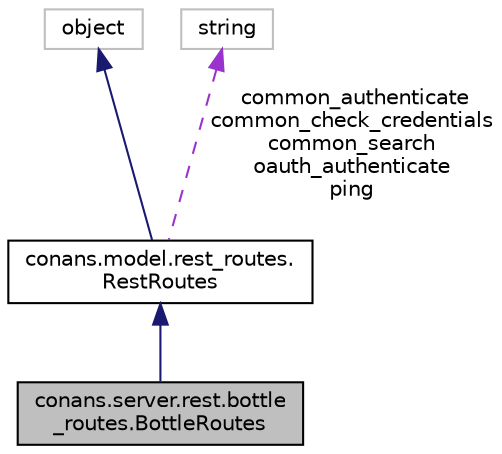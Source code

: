 digraph "conans.server.rest.bottle_routes.BottleRoutes"
{
 // LATEX_PDF_SIZE
  edge [fontname="Helvetica",fontsize="10",labelfontname="Helvetica",labelfontsize="10"];
  node [fontname="Helvetica",fontsize="10",shape=record];
  Node1 [label="conans.server.rest.bottle\l_routes.BottleRoutes",height=0.2,width=0.4,color="black", fillcolor="grey75", style="filled", fontcolor="black",tooltip=" "];
  Node2 -> Node1 [dir="back",color="midnightblue",fontsize="10",style="solid"];
  Node2 [label="conans.model.rest_routes.\lRestRoutes",height=0.2,width=0.4,color="black", fillcolor="white", style="filled",URL="$classconans_1_1model_1_1rest__routes_1_1RestRoutes.html",tooltip=" "];
  Node3 -> Node2 [dir="back",color="midnightblue",fontsize="10",style="solid"];
  Node3 [label="object",height=0.2,width=0.4,color="grey75", fillcolor="white", style="filled",tooltip=" "];
  Node4 -> Node2 [dir="back",color="darkorchid3",fontsize="10",style="dashed",label=" common_authenticate\ncommon_check_credentials\ncommon_search\noauth_authenticate\nping" ];
  Node4 [label="string",height=0.2,width=0.4,color="grey75", fillcolor="white", style="filled",tooltip=" "];
}
